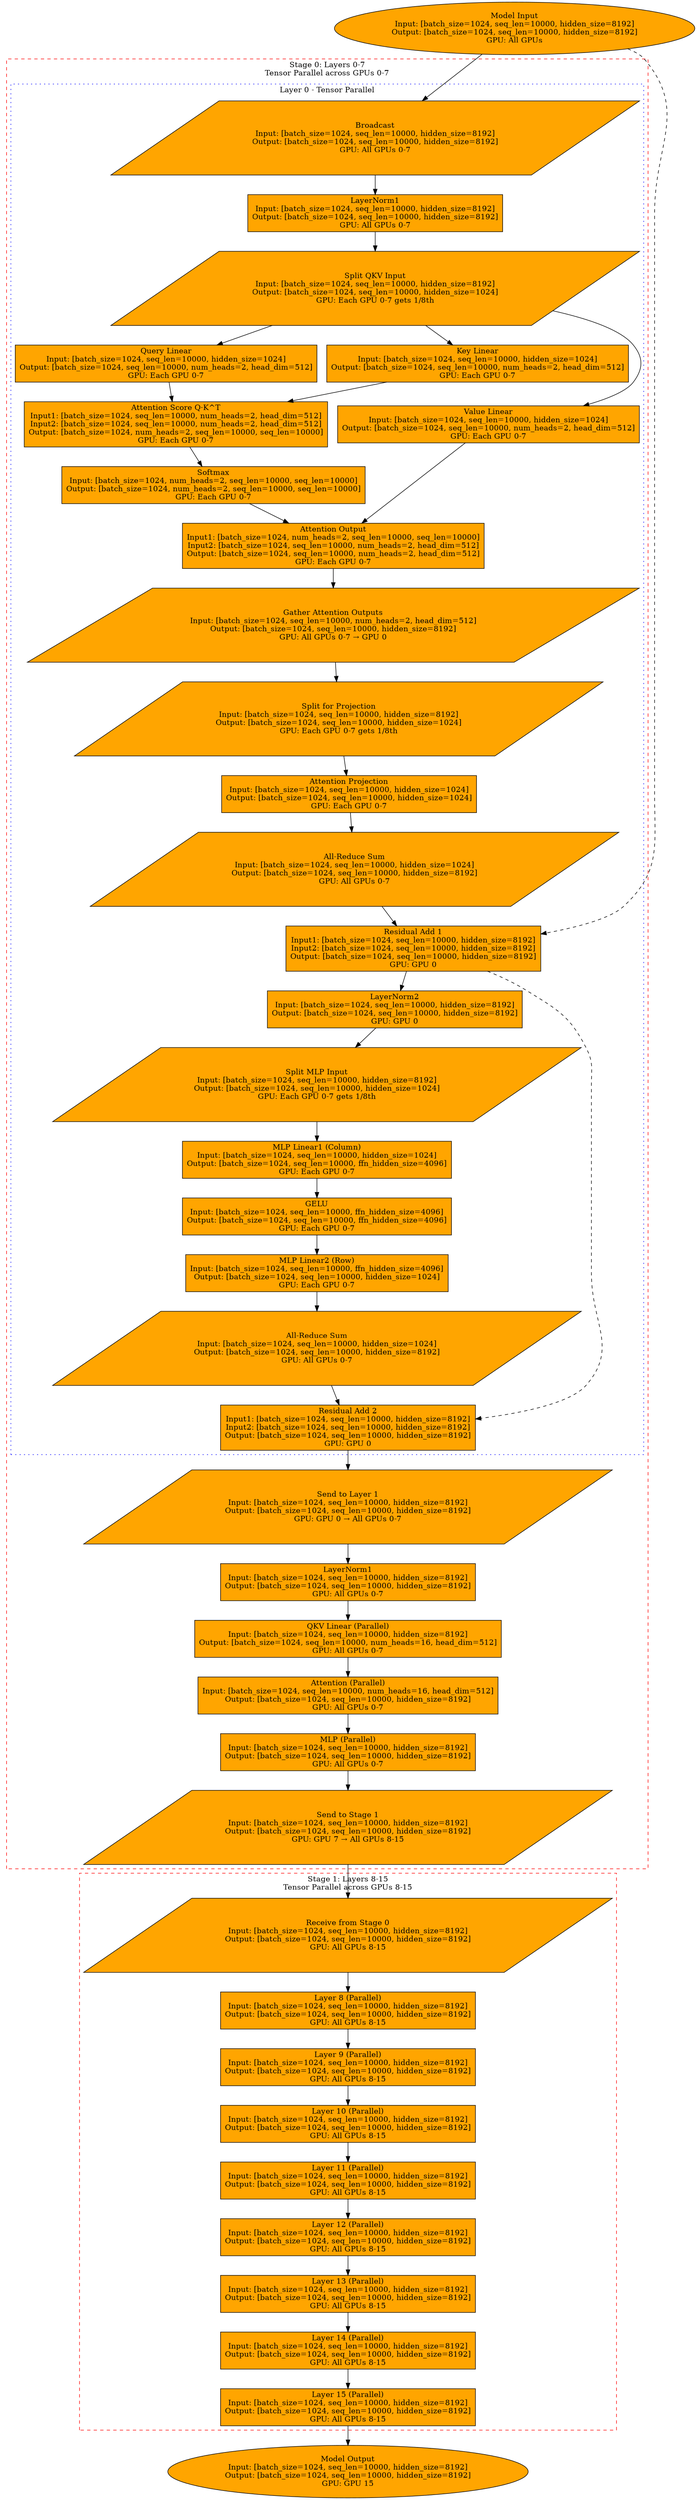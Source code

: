 // Improved: Tensor Parallelism + Pipeline Parallelism Strategy
// 16 GPUs total: 2 pipeline stages × 8-way tensor parallelism
// Each stage handles 8 layers with tensor parallelism across 8 GPUs

// Model Configuration:
// - 16 transformer layers total
// - Hidden size: 8192
// - 16 attention heads, 512 dimensions per head
// - FFN hidden size: 32768
// - Batch size: 1024
// - Sequence length: 10000

digraph {
    rankdir=TB
    size="40,40"
    
    // Node styling
    node [fillcolor=lightblue shape=ellipse style=filled]
    node [fillcolor=lightgreen shape=rectangle style=filled]
    node [fillcolor=yellow shape=parallelogram style=filled]
    node [fillcolor=orange shape=hexagon style=filled]
    
    // Model Input
    input [label="Model Input\nInput: [batch_size=1024, seq_len=10000, hidden_size=8192]\nOutput: [batch_size=1024, seq_len=10000, hidden_size=8192]\nGPU: All GPUs" shape=ellipse]
    
    // Stage 0: Layers 0-7 on GPUs 0-7 (8-way tensor parallelism)
    subgraph cluster_stage_0 {
        color=red
        label="Stage 0: Layers 0-7\nTensor Parallel across GPUs 0-7"
        style=dashed
        
        // Layer 0 - Tensor Parallel across GPUs 0-7
        subgraph cluster_layer_0_stage_0 {
            color=blue
            label="Layer 0 - Tensor Parallel"
            style=dotted
            
            // Broadcast input to all GPUs
            broadcast_0 [label="Broadcast\nInput: [batch_size=1024, seq_len=10000, hidden_size=8192]\nOutput: [batch_size=1024, seq_len=10000, hidden_size=8192]\nGPU: All GPUs 0-7" shape=parallelogram]
            
            // LayerNorm - replicated on all GPUs
            layer0_ln1 [label="LayerNorm1\nInput: [batch_size=1024, seq_len=10000, hidden_size=8192]\nOutput: [batch_size=1024, seq_len=10000, hidden_size=8192]\nGPU: All GPUs 0-7" shape=rectangle]
            
            // QKV Linear - Column Parallel
            layer0_qkv_split [label="Split QKV Input\nInput: [batch_size=1024, seq_len=10000, hidden_size=8192]\nOutput: [batch_size=1024, seq_len=10000, hidden_size=1024]\nGPU: Each GPU 0-7 gets 1/8th" shape=parallelogram]
            layer0_q_linear [label="Query Linear\nInput: [batch_size=1024, seq_len=10000, hidden_size=1024]\nOutput: [batch_size=1024, seq_len=10000, num_heads=2, head_dim=512]\nGPU: Each GPU 0-7" shape=rectangle]
            layer0_k_linear [label="Key Linear\nInput: [batch_size=1024, seq_len=10000, hidden_size=1024]\nOutput: [batch_size=1024, seq_len=10000, num_heads=2, head_dim=512]\nGPU: Each GPU 0-7" shape=rectangle]
            layer0_v_linear [label="Value Linear\nInput: [batch_size=1024, seq_len=10000, hidden_size=1024]\nOutput: [batch_size=1024, seq_len=10000, num_heads=2, head_dim=512]\nGPU: Each GPU 0-7" shape=rectangle]
            
            // Attention computation - parallel across heads
            layer0_attn_score [label="Attention Score Q·K^T\nInput1: [batch_size=1024, seq_len=10000, num_heads=2, head_dim=512]\nInput2: [batch_size=1024, seq_len=10000, num_heads=2, head_dim=512]\nOutput: [batch_size=1024, num_heads=2, seq_len=10000, seq_len=10000]\nGPU: Each GPU 0-7" shape=rectangle]
            layer0_attn_weights [label="Softmax\nInput: [batch_size=1024, num_heads=2, seq_len=10000, seq_len=10000]\nOutput: [batch_size=1024, num_heads=2, seq_len=10000, seq_len=10000]\nGPU: Each GPU 0-7" shape=rectangle]
            layer0_attn_out [label="Attention Output\nInput1: [batch_size=1024, num_heads=2, seq_len=10000, seq_len=10000]\nInput2: [batch_size=1024, seq_len=10000, num_heads=2, head_dim=512]\nOutput: [batch_size=1024, seq_len=10000, num_heads=2, head_dim=512]\nGPU: Each GPU 0-7" shape=rectangle]
            
            // Gather attention outputs
            layer0_attn_gather [label="Gather Attention Outputs\nInput: [batch_size=1024, seq_len=10000, num_heads=2, head_dim=512]\nOutput: [batch_size=1024, seq_len=10000, hidden_size=8192]\nGPU: All GPUs 0-7 → GPU 0" shape=parallelogram]
            
            // Attention output projection - Row Parallel
            layer0_attn_proj_split [label="Split for Projection\nInput: [batch_size=1024, seq_len=10000, hidden_size=8192]\nOutput: [batch_size=1024, seq_len=10000, hidden_size=1024]\nGPU: Each GPU 0-7 gets 1/8th" shape=parallelogram]
            layer0_attn_proj [label="Attention Projection\nInput: [batch_size=1024, seq_len=10000, hidden_size=1024]\nOutput: [batch_size=1024, seq_len=10000, hidden_size=1024]\nGPU: Each GPU 0-7" shape=rectangle]
            layer0_attn_allreduce [label="All-Reduce Sum\nInput: [batch_size=1024, seq_len=10000, hidden_size=1024]\nOutput: [batch_size=1024, seq_len=10000, hidden_size=8192]\nGPU: All GPUs 0-7" shape=parallelogram]
            
            // Residual connection
            layer0_res1 [label="Residual Add 1\nInput1: [batch_size=1024, seq_len=10000, hidden_size=8192]\nInput2: [batch_size=1024, seq_len=10000, hidden_size=8192]\nOutput: [batch_size=1024, seq_len=10000, hidden_size=8192]\nGPU: GPU 0" shape=rectangle]
            
            // LayerNorm2
            layer0_ln2 [label="LayerNorm2\nInput: [batch_size=1024, seq_len=10000, hidden_size=8192]\nOutput: [batch_size=1024, seq_len=10000, hidden_size=8192]\nGPU: GPU 0" shape=rectangle]
            
            // MLP - Column Parallel + Row Parallel
            layer0_mlp1_split [label="Split MLP Input\nInput: [batch_size=1024, seq_len=10000, hidden_size=8192]\nOutput: [batch_size=1024, seq_len=10000, hidden_size=1024]\nGPU: Each GPU 0-7 gets 1/8th" shape=parallelogram]
            layer0_mlp1 [label="MLP Linear1 (Column)\nInput: [batch_size=1024, seq_len=10000, hidden_size=1024]\nOutput: [batch_size=1024, seq_len=10000, ffn_hidden_size=4096]\nGPU: Each GPU 0-7" shape=rectangle]
            layer0_gelu [label="GELU\nInput: [batch_size=1024, seq_len=10000, ffn_hidden_size=4096]\nOutput: [batch_size=1024, seq_len=10000, ffn_hidden_size=4096]\nGPU: Each GPU 0-7" shape=rectangle]
            layer0_mlp2 [label="MLP Linear2 (Row)\nInput: [batch_size=1024, seq_len=10000, ffn_hidden_size=4096]\nOutput: [batch_size=1024, seq_len=10000, hidden_size=1024]\nGPU: Each GPU 0-7" shape=rectangle]
            layer0_mlp_allreduce [label="All-Reduce Sum\nInput: [batch_size=1024, seq_len=10000, hidden_size=1024]\nOutput: [batch_size=1024, seq_len=10000, hidden_size=8192]\nGPU: All GPUs 0-7" shape=parallelogram]
            
            // Final residual
            layer0_res2 [label="Residual Add 2\nInput1: [batch_size=1024, seq_len=10000, hidden_size=8192]\nInput2: [batch_size=1024, seq_len=10000, hidden_size=8192]\nOutput: [batch_size=1024, seq_len=10000, hidden_size=8192]\nGPU: GPU 0" shape=rectangle]
        }
        
        // Similar structure for layers 1-7 (abbreviated for space)
        // Each layer follows the same pattern but on different GPU sets
        
        // Pipeline communication between layers
        send_layer0_to_layer1 [label="Send to Layer 1\nInput: [batch_size=1024, seq_len=10000, hidden_size=8192]\nOutput: [batch_size=1024, seq_len=10000, hidden_size=8192]\nGPU: GPU 0 → All GPUs 0-7" shape=parallelogram]
        
        // Layer 1 (simplified representation)
        layer1_ln1 [label="LayerNorm1\nInput: [batch_size=1024, seq_len=10000, hidden_size=8192]\nOutput: [batch_size=1024, seq_len=10000, hidden_size=8192]\nGPU: All GPUs 0-7" shape=rectangle]
        layer1_qkv [label="QKV Linear (Parallel)\nInput: [batch_size=1024, seq_len=10000, hidden_size=8192]\nOutput: [batch_size=1024, seq_len=10000, num_heads=16, head_dim=512]\nGPU: All GPUs 0-7" shape=rectangle]
        layer1_attn [label="Attention (Parallel)\nInput: [batch_size=1024, seq_len=10000, num_heads=16, head_dim=512]\nOutput: [batch_size=1024, seq_len=10000, hidden_size=8192]\nGPU: All GPUs 0-7" shape=rectangle]
        layer1_mlp [label="MLP (Parallel)\nInput: [batch_size=1024, seq_len=10000, hidden_size=8192]\nOutput: [batch_size=1024, seq_len=10000, hidden_size=8192]\nGPU: All GPUs 0-7" shape=rectangle]
        
        send_stage0_to_stage1 [label="Send to Stage 1\nInput: [batch_size=1024, seq_len=10000, hidden_size=8192]\nOutput: [batch_size=1024, seq_len=10000, hidden_size=8192]\nGPU: GPU 7 → All GPUs 8-15" shape=parallelogram]
    }
    
    // Stage 1: Layers 8-15 on GPUs 8-15 (8-way tensor parallelism)
    subgraph cluster_stage_1 {
        color=red
        label="Stage 1: Layers 8-15\nTensor Parallel across GPUs 8-15"
        style=dashed
        
        // Similar structure for Stage 1 layers 8-15
        receive_stage1 [label="Receive from Stage 0\nInput: [batch_size=1024, seq_len=10000, hidden_size=8192]\nOutput: [batch_size=1024, seq_len=10000, hidden_size=8192]\nGPU: All GPUs 8-15" shape=parallelogram]
        
        layer8 [label="Layer 8 (Parallel)\nInput: [batch_size=1024, seq_len=10000, hidden_size=8192]\nOutput: [batch_size=1024, seq_len=10000, hidden_size=8192]\nGPU: All GPUs 8-15" shape=rectangle]
        layer9 [label="Layer 9 (Parallel)\nInput: [batch_size=1024, seq_len=10000, hidden_size=8192]\nOutput: [batch_size=1024, seq_len=10000, hidden_size=8192]\nGPU: All GPUs 8-15" shape=rectangle]
        layer10 [label="Layer 10 (Parallel)\nInput: [batch_size=1024, seq_len=10000, hidden_size=8192]\nOutput: [batch_size=1024, seq_len=10000, hidden_size=8192]\nGPU: All GPUs 8-15" shape=rectangle]
        layer11 [label="Layer 11 (Parallel)\nInput: [batch_size=1024, seq_len=10000, hidden_size=8192]\nOutput: [batch_size=1024, seq_len=10000, hidden_size=8192]\nGPU: All GPUs 8-15" shape=rectangle]
        layer12 [label="Layer 12 (Parallel)\nInput: [batch_size=1024, seq_len=10000, hidden_size=8192]\nOutput: [batch_size=1024, seq_len=10000, hidden_size=8192]\nGPU: All GPUs 8-15" shape=rectangle]
        layer13 [label="Layer 13 (Parallel)\nInput: [batch_size=1024, seq_len=10000, hidden_size=8192]\nOutput: [batch_size=1024, seq_len=10000, hidden_size=8192]\nGPU: All GPUs 8-15" shape=rectangle]
        layer14 [label="Layer 14 (Parallel)\nInput: [batch_size=1024, seq_len=10000, hidden_size=8192]\nOutput: [batch_size=1024, seq_len=10000, hidden_size=8192]\nGPU: All GPUs 8-15" shape=rectangle]
        layer15 [label="Layer 15 (Parallel)\nInput: [batch_size=1024, seq_len=10000, hidden_size=8192]\nOutput: [batch_size=1024, seq_len=10000, hidden_size=8192]\nGPU: All GPUs 8-15" shape=rectangle]
    }
    
    // Model Output
    output [label="Model Output\nInput: [batch_size=1024, seq_len=10000, hidden_size=8192]\nOutput: [batch_size=1024, seq_len=10000, hidden_size=8192]\nGPU: GPU 15" shape=ellipse]
    
    // Connections
    input -> broadcast_0
    broadcast_0 -> layer0_ln1
    layer0_ln1 -> layer0_qkv_split
    layer0_qkv_split -> layer0_q_linear
    layer0_qkv_split -> layer0_k_linear
    layer0_qkv_split -> layer0_v_linear
    layer0_q_linear -> layer0_attn_score
    layer0_k_linear -> layer0_attn_score
    layer0_attn_score -> layer0_attn_weights
    layer0_attn_weights -> layer0_attn_out
    layer0_v_linear -> layer0_attn_out
    layer0_attn_out -> layer0_attn_gather
    layer0_attn_gather -> layer0_attn_proj_split
    layer0_attn_proj_split -> layer0_attn_proj
    layer0_attn_proj -> layer0_attn_allreduce
    layer0_attn_allreduce -> layer0_res1
    input -> layer0_res1 [style=dashed]
    layer0_res1 -> layer0_ln2
    layer0_ln2 -> layer0_mlp1_split
    layer0_mlp1_split -> layer0_mlp1
    layer0_mlp1 -> layer0_gelu
    layer0_gelu -> layer0_mlp2
    layer0_mlp2 -> layer0_mlp_allreduce
    layer0_mlp_allreduce -> layer0_res2
    layer0_res1 -> layer0_res2 [style=dashed]
    layer0_res2 -> send_layer0_to_layer1
    
    // Simplified connections for remaining layers
    send_layer0_to_layer1 -> layer1_ln1
    layer1_ln1 -> layer1_qkv
    layer1_qkv -> layer1_attn
    layer1_attn -> layer1_mlp
    layer1_mlp -> send_stage0_to_stage1
    
    send_stage0_to_stage1 -> receive_stage1
    receive_stage1 -> layer8
    layer8 -> layer9
    layer9 -> layer10
    layer10 -> layer11
    layer11 -> layer12
    layer12 -> layer13
    layer13 -> layer14
    layer14 -> layer15
    layer15 -> output
}